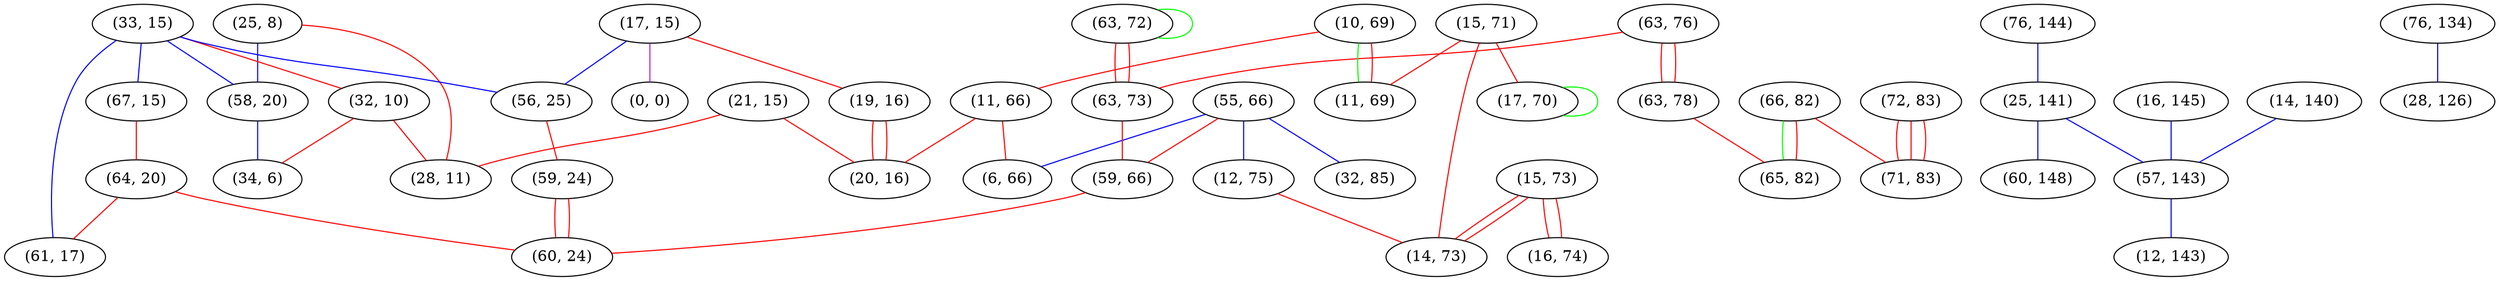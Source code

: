 graph "" {
"(63, 72)";
"(66, 82)";
"(76, 144)";
"(55, 66)";
"(63, 76)";
"(72, 83)";
"(25, 141)";
"(15, 71)";
"(12, 75)";
"(32, 85)";
"(25, 8)";
"(17, 15)";
"(16, 145)";
"(10, 69)";
"(14, 140)";
"(33, 15)";
"(71, 83)";
"(60, 148)";
"(32, 10)";
"(15, 73)";
"(63, 78)";
"(67, 15)";
"(0, 0)";
"(58, 20)";
"(64, 20)";
"(11, 66)";
"(61, 17)";
"(34, 6)";
"(57, 143)";
"(14, 73)";
"(56, 25)";
"(12, 143)";
"(21, 15)";
"(17, 70)";
"(16, 74)";
"(28, 11)";
"(11, 69)";
"(19, 16)";
"(63, 73)";
"(76, 134)";
"(65, 82)";
"(59, 24)";
"(6, 66)";
"(28, 126)";
"(59, 66)";
"(60, 24)";
"(20, 16)";
"(63, 72)" -- "(63, 72)"  [color=green, key=0, weight=2];
"(63, 72)" -- "(63, 73)"  [color=red, key=0, weight=1];
"(63, 72)" -- "(63, 73)"  [color=red, key=1, weight=1];
"(66, 82)" -- "(65, 82)"  [color=green, key=0, weight=2];
"(66, 82)" -- "(65, 82)"  [color=red, key=1, weight=1];
"(66, 82)" -- "(71, 83)"  [color=red, key=0, weight=1];
"(76, 144)" -- "(25, 141)"  [color=blue, key=0, weight=3];
"(55, 66)" -- "(59, 66)"  [color=red, key=0, weight=1];
"(55, 66)" -- "(6, 66)"  [color=blue, key=0, weight=3];
"(55, 66)" -- "(32, 85)"  [color=blue, key=0, weight=3];
"(55, 66)" -- "(12, 75)"  [color=blue, key=0, weight=3];
"(63, 76)" -- "(63, 78)"  [color=red, key=0, weight=1];
"(63, 76)" -- "(63, 78)"  [color=red, key=1, weight=1];
"(63, 76)" -- "(63, 73)"  [color=red, key=0, weight=1];
"(72, 83)" -- "(71, 83)"  [color=red, key=0, weight=1];
"(72, 83)" -- "(71, 83)"  [color=red, key=1, weight=1];
"(72, 83)" -- "(71, 83)"  [color=red, key=2, weight=1];
"(25, 141)" -- "(60, 148)"  [color=blue, key=0, weight=3];
"(25, 141)" -- "(57, 143)"  [color=blue, key=0, weight=3];
"(15, 71)" -- "(14, 73)"  [color=red, key=0, weight=1];
"(15, 71)" -- "(17, 70)"  [color=red, key=0, weight=1];
"(15, 71)" -- "(11, 69)"  [color=red, key=0, weight=1];
"(12, 75)" -- "(14, 73)"  [color=red, key=0, weight=1];
"(25, 8)" -- "(58, 20)"  [color=blue, key=0, weight=3];
"(25, 8)" -- "(28, 11)"  [color=red, key=0, weight=1];
"(17, 15)" -- "(19, 16)"  [color=red, key=0, weight=1];
"(17, 15)" -- "(56, 25)"  [color=blue, key=0, weight=3];
"(17, 15)" -- "(0, 0)"  [color=purple, key=0, weight=4];
"(16, 145)" -- "(57, 143)"  [color=blue, key=0, weight=3];
"(10, 69)" -- "(11, 66)"  [color=red, key=0, weight=1];
"(10, 69)" -- "(11, 69)"  [color=green, key=0, weight=2];
"(10, 69)" -- "(11, 69)"  [color=red, key=1, weight=1];
"(14, 140)" -- "(57, 143)"  [color=blue, key=0, weight=3];
"(33, 15)" -- "(56, 25)"  [color=blue, key=0, weight=3];
"(33, 15)" -- "(61, 17)"  [color=blue, key=0, weight=3];
"(33, 15)" -- "(32, 10)"  [color=red, key=0, weight=1];
"(33, 15)" -- "(67, 15)"  [color=blue, key=0, weight=3];
"(33, 15)" -- "(58, 20)"  [color=blue, key=0, weight=3];
"(32, 10)" -- "(34, 6)"  [color=red, key=0, weight=1];
"(32, 10)" -- "(28, 11)"  [color=red, key=0, weight=1];
"(15, 73)" -- "(14, 73)"  [color=red, key=0, weight=1];
"(15, 73)" -- "(14, 73)"  [color=red, key=1, weight=1];
"(15, 73)" -- "(16, 74)"  [color=red, key=0, weight=1];
"(15, 73)" -- "(16, 74)"  [color=red, key=1, weight=1];
"(63, 78)" -- "(65, 82)"  [color=red, key=0, weight=1];
"(67, 15)" -- "(64, 20)"  [color=red, key=0, weight=1];
"(58, 20)" -- "(34, 6)"  [color=blue, key=0, weight=3];
"(64, 20)" -- "(61, 17)"  [color=red, key=0, weight=1];
"(64, 20)" -- "(60, 24)"  [color=red, key=0, weight=1];
"(11, 66)" -- "(6, 66)"  [color=red, key=0, weight=1];
"(11, 66)" -- "(20, 16)"  [color=red, key=0, weight=1];
"(57, 143)" -- "(12, 143)"  [color=blue, key=0, weight=3];
"(56, 25)" -- "(59, 24)"  [color=red, key=0, weight=1];
"(21, 15)" -- "(28, 11)"  [color=red, key=0, weight=1];
"(21, 15)" -- "(20, 16)"  [color=red, key=0, weight=1];
"(17, 70)" -- "(17, 70)"  [color=green, key=0, weight=2];
"(19, 16)" -- "(20, 16)"  [color=red, key=0, weight=1];
"(19, 16)" -- "(20, 16)"  [color=red, key=1, weight=1];
"(63, 73)" -- "(59, 66)"  [color=red, key=0, weight=1];
"(76, 134)" -- "(28, 126)"  [color=blue, key=0, weight=3];
"(59, 24)" -- "(60, 24)"  [color=red, key=0, weight=1];
"(59, 24)" -- "(60, 24)"  [color=red, key=1, weight=1];
"(59, 66)" -- "(60, 24)"  [color=red, key=0, weight=1];
}
